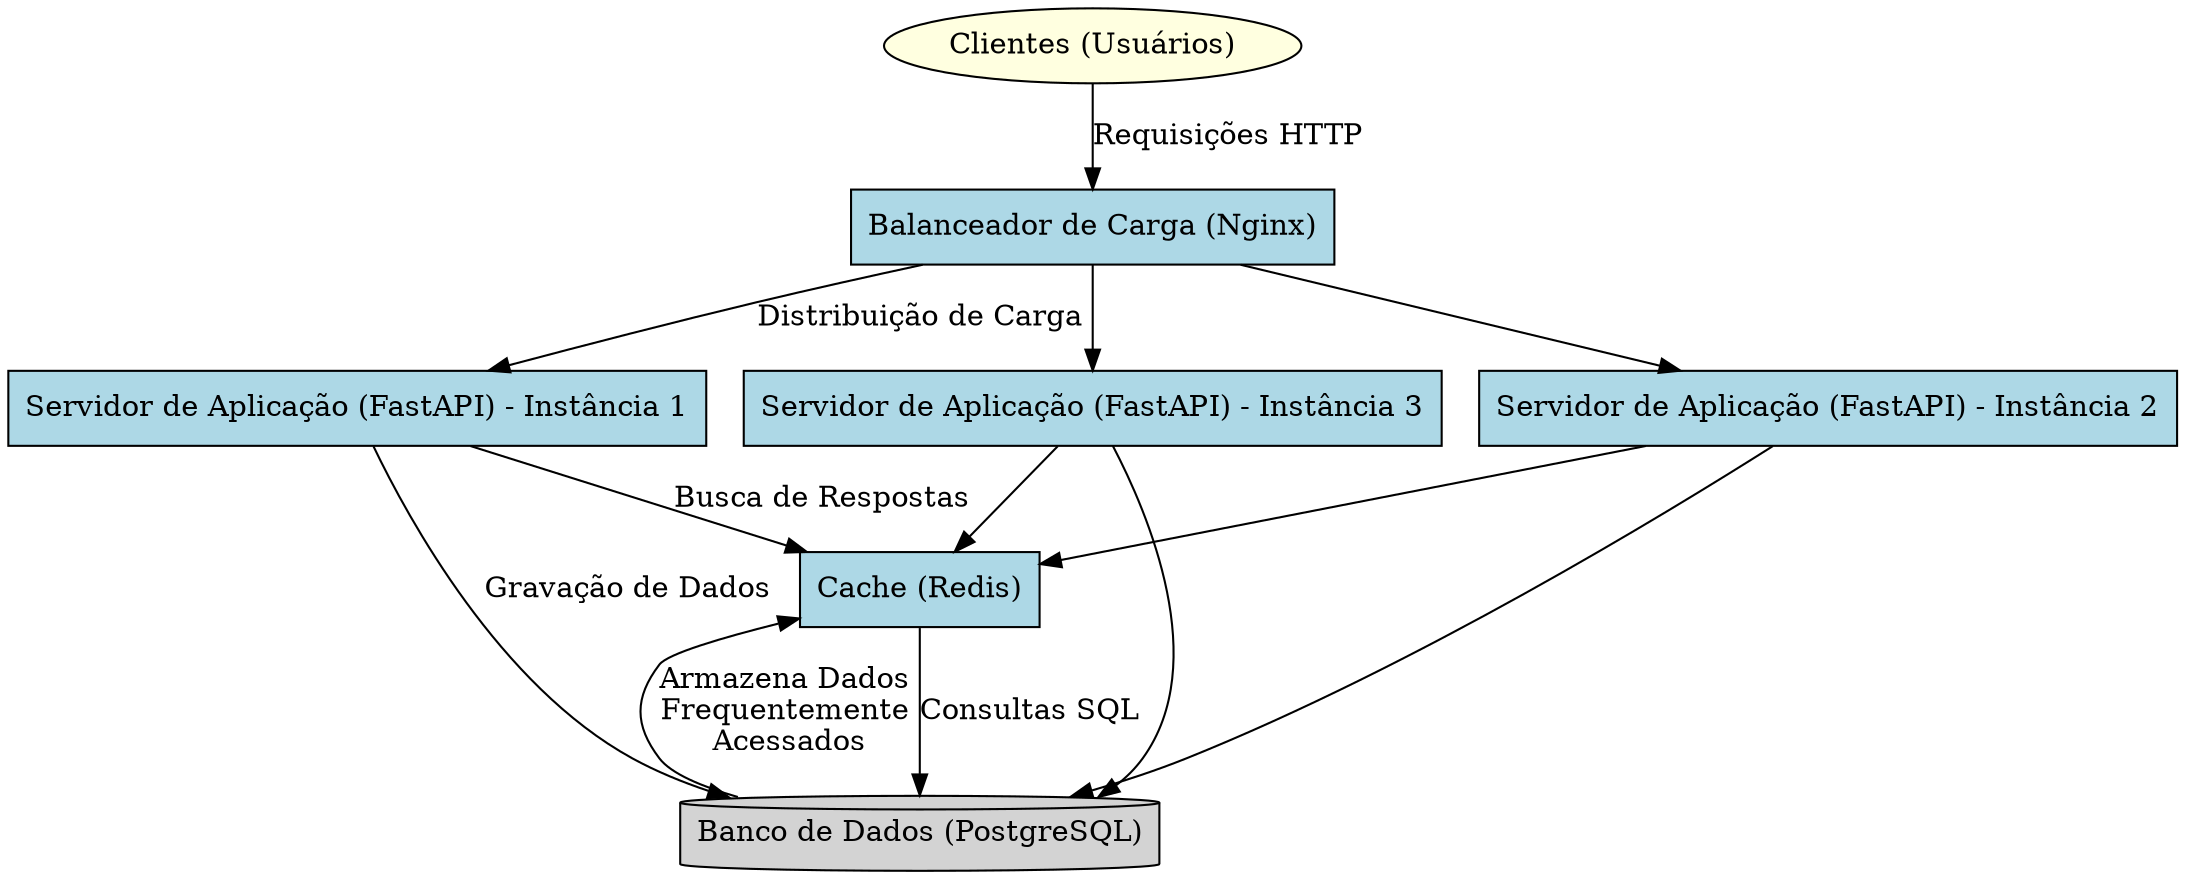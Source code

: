 digraph arquitetura_escalavel {
    rankdir=TB;
    
    node [shape=box, style=filled, fillcolor=lightblue];

    Cliente [label="Clientes (Usuários)", shape=ellipse, fillcolor=lightyellow];
    LoadBalancer [label="Balanceador de Carga (Nginx)"];
    API1 [label="Servidor de Aplicação (FastAPI) - Instância 1"];
    API2 [label="Servidor de Aplicação (FastAPI) - Instância 2"];
    API3 [label="Servidor de Aplicação (FastAPI) - Instância 3"];
    Cache [label="Cache (Redis)"];
    DB [label="Banco de Dados (PostgreSQL)", shape=cylinder, fillcolor=lightgray];

    Cliente -> LoadBalancer [label="Requisições HTTP"];
    LoadBalancer -> API1 [label="Distribuição de Carga"];
    LoadBalancer -> API2;
    LoadBalancer -> API3;

    API1 -> Cache [label="Busca de Respostas"];
    API2 -> Cache;
    API3 -> Cache;

    Cache -> DB [label="Consultas SQL"];
    
    API1 -> DB [label="Gravação de Dados"];
    API2 -> DB;
    API3 -> DB;

    DB -> Cache [label="Armazena Dados\nFrequentemente\n Acessados"];
}
